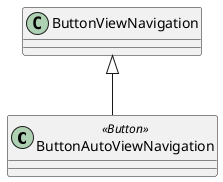 @startuml
class ButtonAutoViewNavigation <<Button>> {
}
ButtonViewNavigation <|-- ButtonAutoViewNavigation
@enduml
